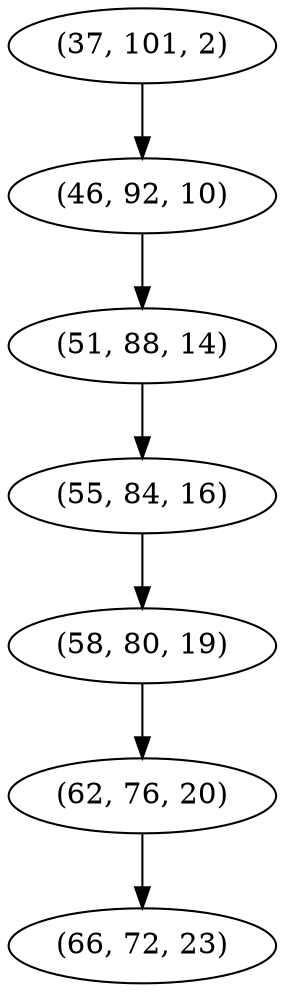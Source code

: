 digraph tree {
    "(37, 101, 2)";
    "(46, 92, 10)";
    "(51, 88, 14)";
    "(55, 84, 16)";
    "(58, 80, 19)";
    "(62, 76, 20)";
    "(66, 72, 23)";
    "(37, 101, 2)" -> "(46, 92, 10)";
    "(46, 92, 10)" -> "(51, 88, 14)";
    "(51, 88, 14)" -> "(55, 84, 16)";
    "(55, 84, 16)" -> "(58, 80, 19)";
    "(58, 80, 19)" -> "(62, 76, 20)";
    "(62, 76, 20)" -> "(66, 72, 23)";
}
